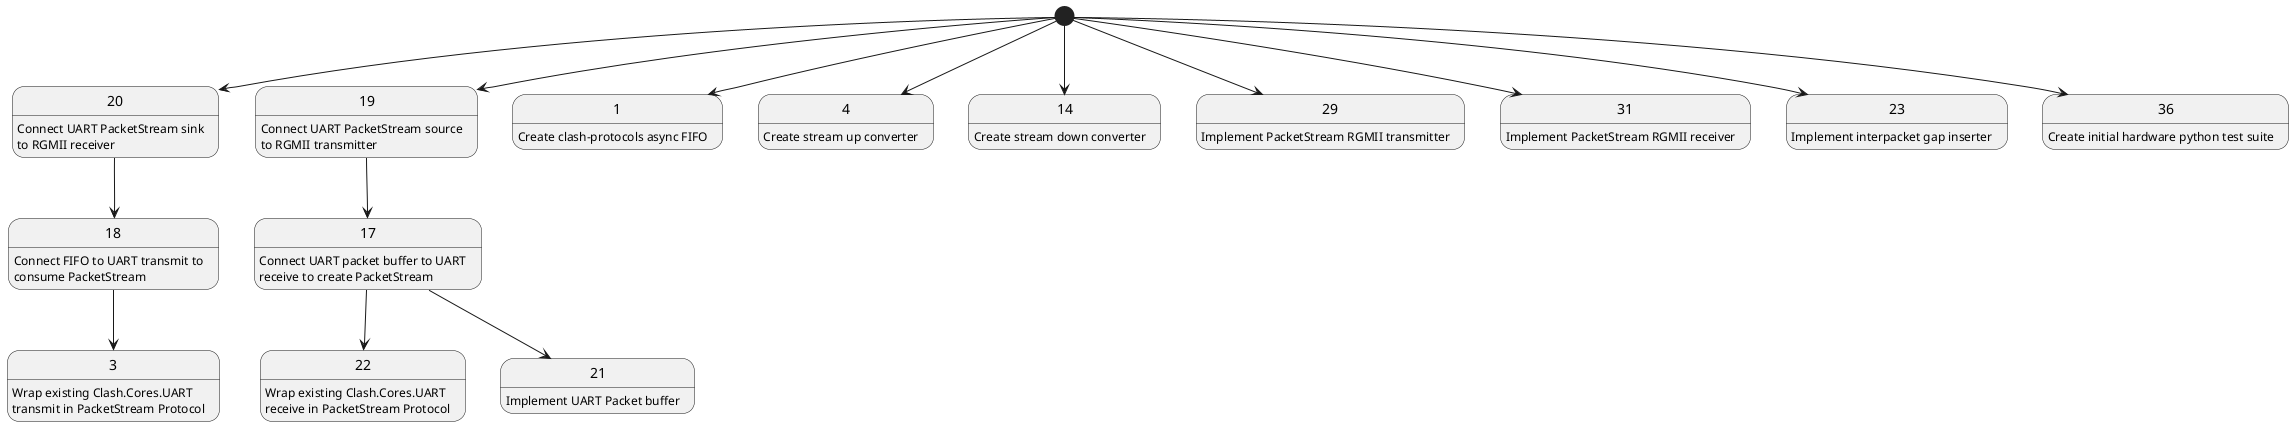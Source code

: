 @startuml
3 : Wrap existing Clash.Cores.UART\ntransmit in PacketStream Protocol
22 : Wrap existing Clash.Cores.UART\nreceive in PacketStream Protocol

21 : Implement UART Packet buffer

20 : Connect UART PacketStream sink\nto RGMII receiver
19 : Connect UART PacketStream source\nto RGMII transmitter

17 : Connect UART packet buffer to UART\nreceive to create PacketStream
18 : Connect FIFO to UART transmit to\nconsume PacketStream

1 : Create clash-protocols async FIFO
4 : Create stream up converter
14 : Create stream down converter
29 : Implement PacketStream RGMII transmitter
31 : Implement PacketStream RGMII receiver
23 : Implement interpacket gap inserter
36 : Create initial hardware python test suite

[*] --> 23
[*] --> 31
[*] --> 29
[*] --> 4
[*] --> 14
[*] --> 1
[*] --> 19
[*] --> 20
[*] --> 36

17 --> 21
17 --> 22
19 --> 17

18 --> 3
20 --> 18
@enduml